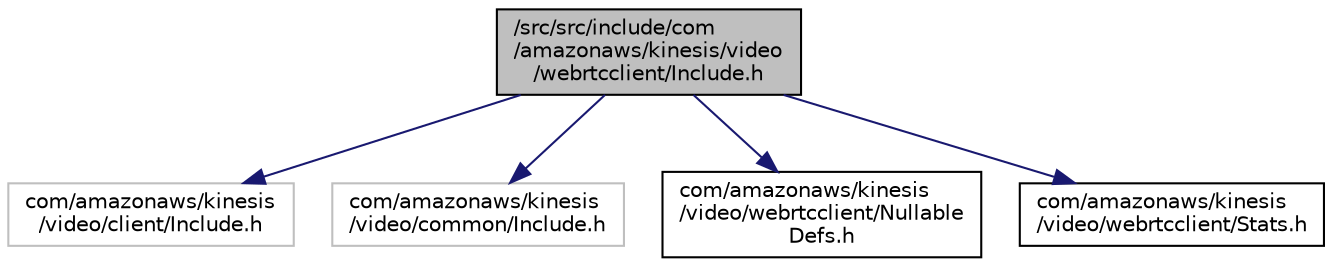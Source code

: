 digraph "/src/src/include/com/amazonaws/kinesis/video/webrtcclient/Include.h"
{
 // LATEX_PDF_SIZE
  edge [fontname="Helvetica",fontsize="10",labelfontname="Helvetica",labelfontsize="10"];
  node [fontname="Helvetica",fontsize="10",shape=record];
  Node1 [label="/src/src/include/com\l/amazonaws/kinesis/video\l/webrtcclient/Include.h",height=0.2,width=0.4,color="black", fillcolor="grey75", style="filled", fontcolor="black",tooltip=" "];
  Node1 -> Node2 [color="midnightblue",fontsize="10",style="solid",fontname="Helvetica"];
  Node2 [label="com/amazonaws/kinesis\l/video/client/Include.h",height=0.2,width=0.4,color="grey75", fillcolor="white", style="filled",tooltip=" "];
  Node1 -> Node3 [color="midnightblue",fontsize="10",style="solid",fontname="Helvetica"];
  Node3 [label="com/amazonaws/kinesis\l/video/common/Include.h",height=0.2,width=0.4,color="grey75", fillcolor="white", style="filled",tooltip=" "];
  Node1 -> Node4 [color="midnightblue",fontsize="10",style="solid",fontname="Helvetica"];
  Node4 [label="com/amazonaws/kinesis\l/video/webrtcclient/Nullable\lDefs.h",height=0.2,width=0.4,color="black", fillcolor="white", style="filled",URL="$NullableDefs_8h.html",tooltip=" "];
  Node1 -> Node5 [color="midnightblue",fontsize="10",style="solid",fontname="Helvetica"];
  Node5 [label="com/amazonaws/kinesis\l/video/webrtcclient/Stats.h",height=0.2,width=0.4,color="black", fillcolor="white", style="filled",URL="$Stats_8h.html",tooltip=" "];
}
